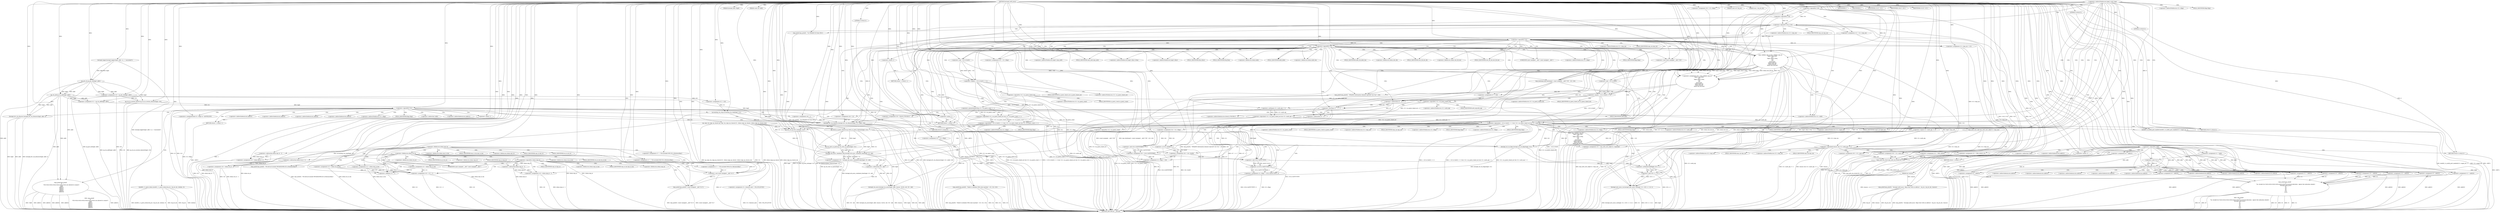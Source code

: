 digraph hostapd_notif_assoc {  
"1000129" [label = "(METHOD,hostapd_notif_assoc)" ]
"1000705" [label = "(METHOD_RETURN,int __fastcall)" ]
"1000130" [label = "(PARAM,hostapd_data *hapd)" ]
"1000131" [label = "(PARAM,const u8 *addr)" ]
"1000132" [label = "(PARAM,const u8 *req_ies)" ]
"1000133" [label = "(PARAM,size_t req_ies_len)" ]
"1000134" [label = "(PARAM,int reassoc)" ]
"1000165" [label = "(<operator>.logicalNot,!addr)" ]
"1000168" [label = "(wpa_printf,wpa_printf(2, \"hostapd_notif_assoc: Skip event with no address\", req_ies, req_ies_len, reassoc))" ]
"1000174" [label = "(RETURN,return -1;,return -1;)" ]
"1000175" [label = "(<operator>.minus,-1)" ]
"1000177" [label = "(<operator>.assignment,v5 = *addr)" ]
"1000181" [label = "(<operator>.assignment,v6 = addr[1])" ]
"1000187" [label = "(<operator>.notEquals,(v5 & 1) != 0)" ]
"1000188" [label = "(<operator>.and,v5 & 1)" ]
"1000193" [label = "(<operator>.assignment,v8 = addr[2])" ]
"1000198" [label = "(<operator>.assignment,v9 = addr[3])" ]
"1000203" [label = "(<operator>.assignment,v10 = addr[4])" ]
"1000208" [label = "(<operator>.assignment,v11 = addr[5])" ]
"1000214" [label = "(wpa_printf,wpa_printf(\n      2,\n      \"%s: Invalid SA=%02x:%02x:%02x:%02x:%02x:%02x in received indication - ignore this indication silently\",\n      \"hostapd_notif_assoc\",\n      v5,\n      v6,\n      v8,\n      v9,\n      v10,\n      v11))" ]
"1000224" [label = "(RETURN,return 0;,return 0;)" ]
"1000225" [label = "(LITERAL,0,return 0;)" ]
"1000226" [label = "(<operator>.assignment,v8 = addr[2])" ]
"1000231" [label = "(<operator>.assignment,v9 = addr[3])" ]
"1000236" [label = "(<operator>.assignment,v10 = addr[4])" ]
"1000241" [label = "(<operator>.assignment,v11 = addr[5])" ]
"1000247" [label = "(hostapd_logger,hostapd_logger(hapd, addr, 1u, 2, \"associated\"))" ]
"1000253" [label = "(ieee802_11_parse_elems,ieee802_11_parse_elems(req_ies, req_ies_len, &elems, 0))" ]
"1000264" [label = "(<operator>.assignment,v15 = elems.wps_ie_len)" ]
"1000269" [label = "(<operator>.assignment,v16 = elems.wps_ie - 2)" ]
"1000271" [label = "(<operator>.subtraction,elems.wps_ie - 2)" ]
"1000276" [label = "(<operator>.assignment,v17 = \"STA included WPS IE in (Re)AssocReq\")" ]
"1000285" [label = "(<operator>.assignment,v15 = elems.rsn_ie_len)" ]
"1000290" [label = "(<operator>.assignment,v16 = elems.rsn_ie - 2)" ]
"1000292" [label = "(<operator>.subtraction,elems.rsn_ie - 2)" ]
"1000297" [label = "(<operator>.assignment,v17 = \"STA included RSN IE in (Re)AssocReq\")" ]
"1000303" [label = "(<operator>.logicalNot,!elems.wpa_ie)" ]
"1000308" [label = "(wpa_printf,wpa_printf(2, \"STA did not include WPS/RSN/WPA IE in (Re)AssocReq\"))" ]
"1000311" [label = "(IDENTIFIER,L,)" ]
"1000312" [label = "(IDENTIFIER,L,)" ]
"1000314" [label = "(<operator>.assignment,v15 = elems.wpa_ie_len)" ]
"1000319" [label = "(<operator>.assignment,v16 = elems.wpa_ie - 2)" ]
"1000321" [label = "(<operator>.subtraction,elems.wpa_ie - 2)" ]
"1000326" [label = "(<operator>.assignment,v17 = \"STA included WPA IE in (Re)AssocReq\")" ]
"1000329" [label = "(<operator>.assignment,v19 = v15 + 2)" ]
"1000331" [label = "(<operator>.addition,v15 + 2)" ]
"1000334" [label = "(wpa_printf,wpa_printf(2, (const unsigned __int8 *)v17))" ]
"1000336" [label = "(<operator>.cast,(const unsigned __int8 *)v17)" ]
"1000340" [label = "(<operator>.assignment,v20 = ap_get_sta(hapd, addr))" ]
"1000342" [label = "(ap_get_sta,ap_get_sta(hapd, addr))" ]
"1000346" [label = "(IDENTIFIER,v20,if ( v20 ))" ]
"1000348" [label = "(<operator>.assignment,v21 = v20)" ]
"1000351" [label = "(ap_sta_no_session_timeout,ap_sta_no_session_timeout(hapd, v20))" ]
"1000354" [label = "(accounting_sta_stop,accounting_sta_stop(hapd, v21))" ]
"1000357" [label = "(<operator>.assignment,v21->timeout_next = STA_NULLFUNC)" ]
"1000364" [label = "(<operator>.assignment,v21 = ap_sta_add(hapd, addr))" ]
"1000366" [label = "(ap_sta_add,ap_sta_add(hapd, addr))" ]
"1000370" [label = "(<operator>.logicalNot,!v21)" ]
"1000373" [label = "(hostapd_drv_sta_disassoc,hostapd_drv_sta_disassoc(hapd, addr, 5))" ]
"1000377" [label = "(RETURN,return -1;,return -1;)" ]
"1000378" [label = "(<operator>.minus,-1)" ]
"1000380" [label = "(<operators>.assignmentAnd,v21->flags &= 0xFFFECFFF)" ]
"1000386" [label = "(wpa_printf,wpa_printf(\n      3,\n      \"STA %02x:%02x:%02x:%02x:%02x:%02x not allowed to connect\",\n      *addr,\n      addr[1],\n      addr[2],\n      addr[3],\n      addr[4],\n      addr[5]))" ]
"1000406" [label = "(<operator>.assignment,v28 = 1)" ]
"1000410" [label = "(ap_copy_sta_supp_op_classes,ap_copy_sta_supp_op_classes(v21, elems.supp_op_classes, elems.supp_op_classes_len))" ]
"1000426" [label = "(<operator>.logicalOr,!v16 || !v19)" ]
"1000427" [label = "(<operator>.logicalNot,!v16)" ]
"1000429" [label = "(<operator>.logicalNot,!v19)" ]
"1000432" [label = "(wpa_printf,wpa_printf(2, \"No WPA/RSN IE from STA\"))" ]
"1000436" [label = "(<operator>.assignment,v22 = v21->wpa_sm)" ]
"1000442" [label = "(<operator>.logicalNot,!v22)" ]
"1000445" [label = "(<operator>.assignment,v21->wpa_sm = v22)" ]
"1000451" [label = "(<operator>.logicalNot,!v22)" ]
"1000454" [label = "(wpa_printf,wpa_printf(5, \"Failed to initialize WPA state machine\", v23, v24, v25))" ]
"1000460" [label = "(RETURN,return -1;,return -1;)" ]
"1000461" [label = "(<operator>.minus,-1)" ]
"1000463" [label = "(<operator>.assignment,v26 = wpa_validate_wpa_ie(\n            hapd->wpa_auth,\n            v22,\n            hapd->iface->freq,\n            v16,\n            v19,\n            elems.mdie,\n            elems.mdie_len,\n            elems.owe_dh,\n            elems.owe_dh_len))" ]
"1000465" [label = "(wpa_validate_wpa_ie,wpa_validate_wpa_ie(\n            hapd->wpa_auth,\n            v22,\n            hapd->iface->freq,\n            v16,\n            v19,\n            elems.mdie,\n            elems.mdie_len,\n            elems.owe_dh,\n            elems.owe_dh_len))" ]
"1000490" [label = "(IDENTIFIER,v26,if ( v26 ))" ]
"1000492" [label = "(<operator>.assignment,v27 = v26)" ]
"1000495" [label = "(wpa_printf,wpa_printf(2, \"WPA/RSN information element rejected? (res %u)\", v26))" ]
"1000499" [label = "(wpa_hexdump,wpa_hexdump(2, (const unsigned __int8 *)\"IE\", v16, v19))" ]
"1000501" [label = "(<operator>.cast,(const unsigned __int8 *)\"IE\")" ]
"1000507" [label = "(<operator>.lessThan,v27 - 2 < 7)" ]
"1000508" [label = "(<operator>.subtraction,v27 - 2)" ]
"1000513" [label = "(<operator>.assignment,v28 = dword_47D5C8[v27 - 2])" ]
"1000517" [label = "(<operator>.subtraction,v27 - 2)" ]
"1000521" [label = "(hostapd_drv_sta_disassoc,hostapd_drv_sta_disassoc(hapd, v21->addr, v28))" ]
"1000527" [label = "(ap_free_sta,ap_free_sta(hapd, v21))" ]
"1000530" [label = "(RETURN,return -1;,return -1;)" ]
"1000531" [label = "(<operator>.minus,-1)" ]
"1000534" [label = "(<operator>.assignment,v28 = 13)" ]
"1000538" [label = "(<operator>.assignment,v32 = v21->flags)" ]
"1000544" [label = "(<operator>.logicalAnd,(~v32 & 0x402) == 0 && !v21->sa_query_timed_out && v21->sa_query_count >= 1)" ]
"1000545" [label = "(<operator>.equals,(~v32 & 0x402) == 0)" ]
"1000546" [label = "(<operator>.and,~v32 & 0x402)" ]
"1000550" [label = "(<operator>.logicalAnd,!v21->sa_query_timed_out && v21->sa_query_count >= 1)" ]
"1000551" [label = "(<operator>.logicalNot,!v21->sa_query_timed_out)" ]
"1000555" [label = "(<operator>.greaterEqualsThan,v21->sa_query_count >= 1)" ]
"1000561" [label = "(ap_check_sa_query_timeout,ap_check_sa_query_timeout(hapd, v21))" ]
"1000564" [label = "(<operator>.assignment,v32 = v21->flags)" ]
"1000570" [label = "(<operator>.logicalAnd,(~v32 & 0x402) == 0 && !v21->sa_query_timed_out && v21->auth_alg != 2)" ]
"1000571" [label = "(<operator>.equals,(~v32 & 0x402) == 0)" ]
"1000572" [label = "(<operator>.and,~v32 & 0x402)" ]
"1000576" [label = "(<operator>.logicalAnd,!v21->sa_query_timed_out && v21->auth_alg != 2)" ]
"1000577" [label = "(<operator>.logicalNot,!v21->sa_query_timed_out)" ]
"1000581" [label = "(<operator>.notEquals,v21->auth_alg != 2)" ]
"1000588" [label = "(<operator>.logicalNot,!v21->sa_query_count)" ]
"1000592" [label = "(ap_sta_start_sa_query,ap_sta_start_sa_query(hapd, v21))" ]
"1000595" [label = "(<operator>.assignment,v35 = hostapd_eid_assoc_comeback_time(hapd, v21, eid))" ]
"1000597" [label = "(hostapd_eid_assoc_comeback_time,hostapd_eid_assoc_comeback_time(hapd, v21, eid))" ]
"1000601" [label = "(hostapd_sta_assoc,hostapd_sta_assoc(hapd, addr, reassoc, 0x1Eu, eid, v35 - eid))" ]
"1000607" [label = "(<operator>.subtraction,v35 - eid)" ]
"1000610" [label = "(RETURN,return 0;,return 0;)" ]
"1000611" [label = "(LITERAL,0,return 0;)" ]
"1000612" [label = "(<operator>.assignment,v33 = wpa_auth_uses_mfp(v21->wpa_sm))" ]
"1000614" [label = "(wpa_auth_uses_mfp,wpa_auth_uses_mfp(v21->wpa_sm))" ]
"1000618" [label = "(<operator>.assignment,v34 = v21->flags)" ]
"1000624" [label = "(IDENTIFIER,v33,if ( v33 ))" ]
"1000625" [label = "(<operator>.assignment,v29 = v34 | 0x400)" ]
"1000627" [label = "(<operator>.or,v34 | 0x400)" ]
"1000631" [label = "(<operator>.assignment,v29 = v34 & 0xFFFFFBFF)" ]
"1000633" [label = "(<operator>.and,v34 & 0xFFFFFBFF)" ]
"1000636" [label = "(<operator>.assignment,v21->flags = v29)" ]
"1000643" [label = "(<operator>.assignment,v29 = v21->flags)" ]
"1000648" [label = "(<operator>.assignment,v21->flags = v29 & 0xFFF7FFFF | 3)" ]
"1000652" [label = "(<operator>.or,v29 & 0xFFF7FFFF | 3)" ]
"1000653" [label = "(<operator>.and,v29 & 0xFFF7FFFF)" ]
"1000657" [label = "(hostapd_set_sta_flags,hostapd_set_sta_flags(hapd, v21))" ]
"1000661" [label = "(<operator>.logicalAnd,reassoc && v21->auth_alg == 2)" ]
"1000663" [label = "(<operator>.equals,v21->auth_alg == 2)" ]
"1000669" [label = "(<operator>.assignment,v30 = v21->wpa_sm)" ]
"1000674" [label = "(<operator>.assignment,v31 = WPA_ASSOC_FT)" ]
"1000679" [label = "(<operator>.assignment,v30 = v21->wpa_sm)" ]
"1000684" [label = "(<operator>.assignment,v31 = WPA_ASSOC)" ]
"1000687" [label = "(wpa_auth_sm_event,wpa_auth_sm_event(v30, v31))" ]
"1000690" [label = "(hostapd_new_assoc_sta,hostapd_new_assoc_sta(hapd, v21, (v29 >> 1) & 1))" ]
"1000693" [label = "(<operator>.and,(v29 >> 1) & 1)" ]
"1000694" [label = "(<operator>.arithmeticShiftRight,v29 >> 1)" ]
"1000698" [label = "(ieee802_1x_notify_port_enabled,ieee802_1x_notify_port_enabled(v21->eapol_sm, 1))" ]
"1000703" [label = "(RETURN,return 0;,return 0;)" ]
"1000704" [label = "(LITERAL,0,return 0;)" ]
"1000179" [label = "(<operator>.indirection,*addr)" ]
"1000183" [label = "(<operator>.indirectIndexAccess,addr[1])" ]
"1000195" [label = "(<operator>.indirectIndexAccess,addr[2])" ]
"1000200" [label = "(<operator>.indirectIndexAccess,addr[3])" ]
"1000205" [label = "(<operator>.indirectIndexAccess,addr[4])" ]
"1000210" [label = "(<operator>.indirectIndexAccess,addr[5])" ]
"1000228" [label = "(<operator>.indirectIndexAccess,addr[2])" ]
"1000233" [label = "(<operator>.indirectIndexAccess,addr[3])" ]
"1000238" [label = "(<operator>.indirectIndexAccess,addr[4])" ]
"1000243" [label = "(<operator>.indirectIndexAccess,addr[5])" ]
"1000260" [label = "(<operator>.fieldAccess,elems.wps_ie)" ]
"1000266" [label = "(<operator>.fieldAccess,elems.wps_ie_len)" ]
"1000268" [label = "(FIELD_IDENTIFIER,wps_ie_len,wps_ie_len)" ]
"1000272" [label = "(<operator>.fieldAccess,elems.wps_ie)" ]
"1000274" [label = "(FIELD_IDENTIFIER,wps_ie,wps_ie)" ]
"1000281" [label = "(<operator>.fieldAccess,elems.rsn_ie)" ]
"1000283" [label = "(FIELD_IDENTIFIER,rsn_ie,rsn_ie)" ]
"1000287" [label = "(<operator>.fieldAccess,elems.rsn_ie_len)" ]
"1000289" [label = "(FIELD_IDENTIFIER,rsn_ie_len,rsn_ie_len)" ]
"1000293" [label = "(<operator>.fieldAccess,elems.rsn_ie)" ]
"1000295" [label = "(FIELD_IDENTIFIER,rsn_ie,rsn_ie)" ]
"1000304" [label = "(<operator>.fieldAccess,elems.wpa_ie)" ]
"1000306" [label = "(FIELD_IDENTIFIER,wpa_ie,wpa_ie)" ]
"1000316" [label = "(<operator>.fieldAccess,elems.wpa_ie_len)" ]
"1000318" [label = "(FIELD_IDENTIFIER,wpa_ie_len,wpa_ie_len)" ]
"1000322" [label = "(<operator>.fieldAccess,elems.wpa_ie)" ]
"1000324" [label = "(FIELD_IDENTIFIER,wpa_ie,wpa_ie)" ]
"1000337" [label = "(UNKNOWN,const unsigned __int8 *,const unsigned __int8 *)" ]
"1000381" [label = "(<operator>.indirectFieldAccess,v21->flags)" ]
"1000383" [label = "(FIELD_IDENTIFIER,flags,flags)" ]
"1000389" [label = "(<operator>.indirection,*addr)" ]
"1000391" [label = "(<operator>.indirectIndexAccess,addr[1])" ]
"1000394" [label = "(<operator>.indirectIndexAccess,addr[2])" ]
"1000397" [label = "(<operator>.indirectIndexAccess,addr[3])" ]
"1000400" [label = "(<operator>.indirectIndexAccess,addr[4])" ]
"1000403" [label = "(<operator>.indirectIndexAccess,addr[5])" ]
"1000419" [label = "(<operator>.indirectFieldAccess,hapd->conf->wpa)" ]
"1000438" [label = "(<operator>.indirectFieldAccess,v21->wpa_sm)" ]
"1000440" [label = "(FIELD_IDENTIFIER,wpa_sm,wpa_sm)" ]
"1000446" [label = "(<operator>.indirectFieldAccess,v21->wpa_sm)" ]
"1000448" [label = "(FIELD_IDENTIFIER,wpa_sm,wpa_sm)" ]
"1000466" [label = "(<operator>.indirectFieldAccess,hapd->wpa_auth)" ]
"1000468" [label = "(FIELD_IDENTIFIER,wpa_auth,wpa_auth)" ]
"1000470" [label = "(<operator>.indirectFieldAccess,hapd->iface->freq)" ]
"1000471" [label = "(<operator>.indirectFieldAccess,hapd->iface)" ]
"1000473" [label = "(FIELD_IDENTIFIER,iface,iface)" ]
"1000474" [label = "(FIELD_IDENTIFIER,freq,freq)" ]
"1000477" [label = "(<operator>.fieldAccess,elems.mdie)" ]
"1000479" [label = "(FIELD_IDENTIFIER,mdie,mdie)" ]
"1000480" [label = "(<operator>.fieldAccess,elems.mdie_len)" ]
"1000482" [label = "(FIELD_IDENTIFIER,mdie_len,mdie_len)" ]
"1000483" [label = "(<operator>.fieldAccess,elems.owe_dh)" ]
"1000485" [label = "(FIELD_IDENTIFIER,owe_dh,owe_dh)" ]
"1000486" [label = "(<operator>.fieldAccess,elems.owe_dh_len)" ]
"1000488" [label = "(FIELD_IDENTIFIER,owe_dh_len,owe_dh_len)" ]
"1000502" [label = "(UNKNOWN,const unsigned __int8 *,const unsigned __int8 *)" ]
"1000515" [label = "(<operator>.indirectIndexAccess,dword_47D5C8[v27 - 2])" ]
"1000523" [label = "(<operator>.indirectFieldAccess,v21->addr)" ]
"1000525" [label = "(FIELD_IDENTIFIER,addr,addr)" ]
"1000540" [label = "(<operator>.indirectFieldAccess,v21->flags)" ]
"1000542" [label = "(FIELD_IDENTIFIER,flags,flags)" ]
"1000552" [label = "(<operator>.indirectFieldAccess,v21->sa_query_timed_out)" ]
"1000554" [label = "(FIELD_IDENTIFIER,sa_query_timed_out,sa_query_timed_out)" ]
"1000556" [label = "(<operator>.indirectFieldAccess,v21->sa_query_count)" ]
"1000558" [label = "(FIELD_IDENTIFIER,sa_query_count,sa_query_count)" ]
"1000566" [label = "(<operator>.indirectFieldAccess,v21->flags)" ]
"1000568" [label = "(FIELD_IDENTIFIER,flags,flags)" ]
"1000578" [label = "(<operator>.indirectFieldAccess,v21->sa_query_timed_out)" ]
"1000580" [label = "(FIELD_IDENTIFIER,sa_query_timed_out,sa_query_timed_out)" ]
"1000582" [label = "(<operator>.indirectFieldAccess,v21->auth_alg)" ]
"1000584" [label = "(FIELD_IDENTIFIER,auth_alg,auth_alg)" ]
"1000589" [label = "(<operator>.indirectFieldAccess,v21->sa_query_count)" ]
"1000591" [label = "(FIELD_IDENTIFIER,sa_query_count,sa_query_count)" ]
"1000615" [label = "(<operator>.indirectFieldAccess,v21->wpa_sm)" ]
"1000617" [label = "(FIELD_IDENTIFIER,wpa_sm,wpa_sm)" ]
"1000620" [label = "(<operator>.indirectFieldAccess,v21->flags)" ]
"1000622" [label = "(FIELD_IDENTIFIER,flags,flags)" ]
"1000637" [label = "(<operator>.indirectFieldAccess,v21->flags)" ]
"1000639" [label = "(FIELD_IDENTIFIER,flags,flags)" ]
"1000645" [label = "(<operator>.indirectFieldAccess,v21->flags)" ]
"1000647" [label = "(FIELD_IDENTIFIER,flags,flags)" ]
"1000649" [label = "(<operator>.indirectFieldAccess,v21->flags)" ]
"1000651" [label = "(FIELD_IDENTIFIER,flags,flags)" ]
"1000664" [label = "(<operator>.indirectFieldAccess,v21->auth_alg)" ]
"1000666" [label = "(FIELD_IDENTIFIER,auth_alg,auth_alg)" ]
"1000671" [label = "(<operator>.indirectFieldAccess,v21->wpa_sm)" ]
"1000673" [label = "(FIELD_IDENTIFIER,wpa_sm,wpa_sm)" ]
"1000681" [label = "(<operator>.indirectFieldAccess,v21->wpa_sm)" ]
"1000683" [label = "(FIELD_IDENTIFIER,wpa_sm,wpa_sm)" ]
"1000699" [label = "(<operator>.indirectFieldAccess,v21->eapol_sm)" ]
"1000701" [label = "(FIELD_IDENTIFIER,eapol_sm,eapol_sm)" ]
  "1000174" -> "1000705"  [ label = "DDG: <RET>"] 
  "1000610" -> "1000705"  [ label = "DDG: <RET>"] 
  "1000377" -> "1000705"  [ label = "DDG: <RET>"] 
  "1000703" -> "1000705"  [ label = "DDG: <RET>"] 
  "1000224" -> "1000705"  [ label = "DDG: <RET>"] 
  "1000530" -> "1000705"  [ label = "DDG: <RET>"] 
  "1000463" -> "1000705"  [ label = "DDG: v26"] 
  "1000527" -> "1000705"  [ label = "DDG: ap_free_sta(hapd, v21)"] 
  "1000693" -> "1000705"  [ label = "DDG: v29 >> 1"] 
  "1000214" -> "1000705"  [ label = "DDG: v5"] 
  "1000581" -> "1000705"  [ label = "DDG: v21->auth_alg"] 
  "1000465" -> "1000705"  [ label = "DDG: elems.mdie"] 
  "1000495" -> "1000705"  [ label = "DDG: wpa_printf(2, \"WPA/RSN information element rejected? (res %u)\", v26)"] 
  "1000661" -> "1000705"  [ label = "DDG: v21->auth_alg == 2"] 
  "1000241" -> "1000705"  [ label = "DDG: addr[5]"] 
  "1000550" -> "1000705"  [ label = "DDG: !v21->sa_query_timed_out"] 
  "1000465" -> "1000705"  [ label = "DDG: v22"] 
  "1000373" -> "1000705"  [ label = "DDG: hapd"] 
  "1000517" -> "1000705"  [ label = "DDG: v27"] 
  "1000576" -> "1000705"  [ label = "DDG: v21->auth_alg != 2"] 
  "1000203" -> "1000705"  [ label = "DDG: addr[4]"] 
  "1000198" -> "1000705"  [ label = "DDG: addr[3]"] 
  "1000570" -> "1000705"  [ label = "DDG: (~v32 & 0x402) == 0"] 
  "1000577" -> "1000705"  [ label = "DDG: v21->sa_query_timed_out"] 
  "1000340" -> "1000705"  [ label = "DDG: ap_get_sta(hapd, addr)"] 
  "1000386" -> "1000705"  [ label = "DDG: addr[2]"] 
  "1000386" -> "1000705"  [ label = "DDG: *addr"] 
  "1000314" -> "1000705"  [ label = "DDG: elems.wpa_ie_len"] 
  "1000648" -> "1000705"  [ label = "DDG: v21->flags"] 
  "1000612" -> "1000705"  [ label = "DDG: v33"] 
  "1000321" -> "1000705"  [ label = "DDG: elems.wpa_ie"] 
  "1000214" -> "1000705"  [ label = "DDG: v11"] 
  "1000625" -> "1000705"  [ label = "DDG: v34 | 0x400"] 
  "1000165" -> "1000705"  [ label = "DDG: addr"] 
  "1000342" -> "1000705"  [ label = "DDG: addr"] 
  "1000329" -> "1000705"  [ label = "DDG: v19"] 
  "1000351" -> "1000705"  [ label = "DDG: v20"] 
  "1000513" -> "1000705"  [ label = "DDG: dword_47D5C8[v27 - 2]"] 
  "1000601" -> "1000705"  [ label = "DDG: hapd"] 
  "1000319" -> "1000705"  [ label = "DDG: elems.wpa_ie - 2"] 
  "1000588" -> "1000705"  [ label = "DDG: v21->sa_query_count"] 
  "1000465" -> "1000705"  [ label = "DDG: elems.owe_dh_len"] 
  "1000687" -> "1000705"  [ label = "DDG: v30"] 
  "1000570" -> "1000705"  [ label = "DDG: (~v32 & 0x402) == 0 && !v21->sa_query_timed_out && v21->auth_alg != 2"] 
  "1000231" -> "1000705"  [ label = "DDG: addr[3]"] 
  "1000544" -> "1000705"  [ label = "DDG: (~v32 & 0x402) == 0 && !v21->sa_query_timed_out && v21->sa_query_count >= 1"] 
  "1000538" -> "1000705"  [ label = "DDG: v32"] 
  "1000687" -> "1000705"  [ label = "DDG: wpa_auth_sm_event(v30, v31)"] 
  "1000308" -> "1000705"  [ label = "DDG: wpa_printf(2, \"STA did not include WPS/RSN/WPA IE in (Re)AssocReq\")"] 
  "1000351" -> "1000705"  [ label = "DDG: ap_sta_no_session_timeout(hapd, v20)"] 
  "1000410" -> "1000705"  [ label = "DDG: elems.supp_op_classes_len"] 
  "1000499" -> "1000705"  [ label = "DDG: v19"] 
  "1000334" -> "1000705"  [ label = "DDG: wpa_printf(2, (const unsigned __int8 *)v17)"] 
  "1000538" -> "1000705"  [ label = "DDG: v21->flags"] 
  "1000550" -> "1000705"  [ label = "DDG: v21->sa_query_count >= 1"] 
  "1000633" -> "1000705"  [ label = "DDG: v34"] 
  "1000631" -> "1000705"  [ label = "DDG: v34 & 0xFFFFFBFF"] 
  "1000214" -> "1000705"  [ label = "DDG: v9"] 
  "1000576" -> "1000705"  [ label = "DDG: !v21->sa_query_timed_out"] 
  "1000595" -> "1000705"  [ label = "DDG: hostapd_eid_assoc_comeback_time(hapd, v21, eid)"] 
  "1000652" -> "1000705"  [ label = "DDG: v29 & 0xFFF7FFFF"] 
  "1000572" -> "1000705"  [ label = "DDG: ~v32"] 
  "1000253" -> "1000705"  [ label = "DDG: &elems"] 
  "1000134" -> "1000705"  [ label = "DDG: reassoc"] 
  "1000465" -> "1000705"  [ label = "DDG: elems.owe_dh"] 
  "1000214" -> "1000705"  [ label = "DDG: v8"] 
  "1000499" -> "1000705"  [ label = "DDG: (const unsigned __int8 *)\"IE\""] 
  "1000271" -> "1000705"  [ label = "DDG: elems.wps_ie"] 
  "1000319" -> "1000705"  [ label = "DDG: v16"] 
  "1000442" -> "1000705"  [ label = "DDG: !v22"] 
  "1000436" -> "1000705"  [ label = "DDG: v21->wpa_sm"] 
  "1000386" -> "1000705"  [ label = "DDG: addr[1]"] 
  "1000370" -> "1000705"  [ label = "DDG: !v21"] 
  "1000657" -> "1000705"  [ label = "DDG: hostapd_set_sta_flags(hapd, v21)"] 
  "1000463" -> "1000705"  [ label = "DDG: wpa_validate_wpa_ie(\n            hapd->wpa_auth,\n            v22,\n            hapd->iface->freq,\n            v16,\n            v19,\n            elems.mdie,\n            elems.mdie_len,\n            elems.owe_dh,\n            elems.owe_dh_len)"] 
  "1000214" -> "1000705"  [ label = "DDG: wpa_printf(\n      2,\n      \"%s: Invalid SA=%02x:%02x:%02x:%02x:%02x:%02x in received indication - ignore this indication silently\",\n      \"hostapd_notif_assoc\",\n      v5,\n      v6,\n      v8,\n      v9,\n      v10,\n      v11)"] 
  "1000269" -> "1000705"  [ label = "DDG: v16"] 
  "1000588" -> "1000705"  [ label = "DDG: !v21->sa_query_count"] 
  "1000181" -> "1000705"  [ label = "DDG: addr[1]"] 
  "1000601" -> "1000705"  [ label = "DDG: eid"] 
  "1000690" -> "1000705"  [ label = "DDG: (v29 >> 1) & 1"] 
  "1000264" -> "1000705"  [ label = "DDG: elems.wps_ie_len"] 
  "1000454" -> "1000705"  [ label = "DDG: v23"] 
  "1000386" -> "1000705"  [ label = "DDG: addr[4]"] 
  "1000687" -> "1000705"  [ label = "DDG: v31"] 
  "1000366" -> "1000705"  [ label = "DDG: addr"] 
  "1000607" -> "1000705"  [ label = "DDG: v35"] 
  "1000340" -> "1000705"  [ label = "DDG: v20"] 
  "1000426" -> "1000705"  [ label = "DDG: !v16 || !v19"] 
  "1000679" -> "1000705"  [ label = "DDG: v21->wpa_sm"] 
  "1000690" -> "1000705"  [ label = "DDG: hapd"] 
  "1000465" -> "1000705"  [ label = "DDG: elems.mdie_len"] 
  "1000454" -> "1000705"  [ label = "DDG: wpa_printf(5, \"Failed to initialize WPA state machine\", v23, v24, v25)"] 
  "1000290" -> "1000705"  [ label = "DDG: elems.rsn_ie - 2"] 
  "1000521" -> "1000705"  [ label = "DDG: v21->addr"] 
  "1000601" -> "1000705"  [ label = "DDG: addr"] 
  "1000648" -> "1000705"  [ label = "DDG: v29 & 0xFFF7FFFF | 3"] 
  "1000698" -> "1000705"  [ label = "DDG: v21->eapol_sm"] 
  "1000253" -> "1000705"  [ label = "DDG: ieee802_11_parse_elems(req_ies, req_ies_len, &elems, 0)"] 
  "1000570" -> "1000705"  [ label = "DDG: !v21->sa_query_timed_out && v21->auth_alg != 2"] 
  "1000247" -> "1000705"  [ label = "DDG: hostapd_logger(hapd, addr, 1u, 2, \"associated\")"] 
  "1000627" -> "1000705"  [ label = "DDG: v34"] 
  "1000601" -> "1000705"  [ label = "DDG: v35 - eid"] 
  "1000527" -> "1000705"  [ label = "DDG: hapd"] 
  "1000465" -> "1000705"  [ label = "DDG: v16"] 
  "1000386" -> "1000705"  [ label = "DDG: addr[5]"] 
  "1000410" -> "1000705"  [ label = "DDG: ap_copy_sta_supp_op_classes(v21, elems.supp_op_classes, elems.supp_op_classes_len)"] 
  "1000507" -> "1000705"  [ label = "DDG: v27 - 2"] 
  "1000269" -> "1000705"  [ label = "DDG: elems.wps_ie - 2"] 
  "1000303" -> "1000705"  [ label = "DDG: elems.wpa_ie"] 
  "1000521" -> "1000705"  [ label = "DDG: v28"] 
  "1000601" -> "1000705"  [ label = "DDG: hostapd_sta_assoc(hapd, addr, reassoc, 0x1Eu, eid, v35 - eid)"] 
  "1000378" -> "1000705"  [ label = "DDG: -1"] 
  "1000292" -> "1000705"  [ label = "DDG: elems.rsn_ie"] 
  "1000253" -> "1000705"  [ label = "DDG: req_ies_len"] 
  "1000465" -> "1000705"  [ label = "DDG: hapd->iface->freq"] 
  "1000357" -> "1000705"  [ label = "DDG: STA_NULLFUNC"] 
  "1000661" -> "1000705"  [ label = "DDG: reassoc && v21->auth_alg == 2"] 
  "1000214" -> "1000705"  [ label = "DDG: v10"] 
  "1000690" -> "1000705"  [ label = "DDG: hostapd_new_assoc_sta(hapd, v21, (v29 >> 1) & 1)"] 
  "1000684" -> "1000705"  [ label = "DDG: WPA_ASSOC"] 
  "1000499" -> "1000705"  [ label = "DDG: wpa_hexdump(2, (const unsigned __int8 *)\"IE\", v16, v19)"] 
  "1000661" -> "1000705"  [ label = "DDG: reassoc"] 
  "1000303" -> "1000705"  [ label = "DDG: !elems.wpa_ie"] 
  "1000364" -> "1000705"  [ label = "DDG: ap_sta_add(hapd, addr)"] 
  "1000445" -> "1000705"  [ label = "DDG: v21->wpa_sm"] 
  "1000290" -> "1000705"  [ label = "DDG: v16"] 
  "1000597" -> "1000705"  [ label = "DDG: v21"] 
  "1000495" -> "1000705"  [ label = "DDG: v26"] 
  "1000285" -> "1000705"  [ label = "DDG: elems.rsn_ie_len"] 
  "1000331" -> "1000705"  [ label = "DDG: v15"] 
  "1000669" -> "1000705"  [ label = "DDG: v21->wpa_sm"] 
  "1000410" -> "1000705"  [ label = "DDG: v21"] 
  "1000168" -> "1000705"  [ label = "DDG: req_ies"] 
  "1000451" -> "1000705"  [ label = "DDG: !v22"] 
  "1000187" -> "1000705"  [ label = "DDG: v5 & 1"] 
  "1000507" -> "1000705"  [ label = "DDG: v27 - 2 < 7"] 
  "1000499" -> "1000705"  [ label = "DDG: v16"] 
  "1000527" -> "1000705"  [ label = "DDG: v21"] 
  "1000465" -> "1000705"  [ label = "DDG: v19"] 
  "1000592" -> "1000705"  [ label = "DDG: ap_sta_start_sa_query(hapd, v21)"] 
  "1000334" -> "1000705"  [ label = "DDG: (const unsigned __int8 *)v17"] 
  "1000564" -> "1000705"  [ label = "DDG: v21->flags"] 
  "1000187" -> "1000705"  [ label = "DDG: (v5 & 1) != 0"] 
  "1000226" -> "1000705"  [ label = "DDG: addr[2]"] 
  "1000432" -> "1000705"  [ label = "DDG: wpa_printf(2, \"No WPA/RSN IE from STA\")"] 
  "1000177" -> "1000705"  [ label = "DDG: *addr"] 
  "1000612" -> "1000705"  [ label = "DDG: wpa_auth_uses_mfp(v21->wpa_sm)"] 
  "1000694" -> "1000705"  [ label = "DDG: v29"] 
  "1000427" -> "1000705"  [ label = "DDG: v16"] 
  "1000698" -> "1000705"  [ label = "DDG: ieee802_1x_notify_port_enabled(v21->eapol_sm, 1)"] 
  "1000564" -> "1000705"  [ label = "DDG: v32"] 
  "1000354" -> "1000705"  [ label = "DDG: accounting_sta_stop(hapd, v21)"] 
  "1000663" -> "1000705"  [ label = "DDG: v21->auth_alg"] 
  "1000373" -> "1000705"  [ label = "DDG: addr"] 
  "1000410" -> "1000705"  [ label = "DDG: elems.supp_op_classes"] 
  "1000386" -> "1000705"  [ label = "DDG: addr[3]"] 
  "1000454" -> "1000705"  [ label = "DDG: v25"] 
  "1000208" -> "1000705"  [ label = "DDG: addr[5]"] 
  "1000236" -> "1000705"  [ label = "DDG: addr[4]"] 
  "1000429" -> "1000705"  [ label = "DDG: v19"] 
  "1000168" -> "1000705"  [ label = "DDG: reassoc"] 
  "1000601" -> "1000705"  [ label = "DDG: reassoc"] 
  "1000253" -> "1000705"  [ label = "DDG: req_ies"] 
  "1000508" -> "1000705"  [ label = "DDG: v27"] 
  "1000521" -> "1000705"  [ label = "DDG: hostapd_drv_sta_disassoc(hapd, v21->addr, v28)"] 
  "1000193" -> "1000705"  [ label = "DDG: addr[2]"] 
  "1000451" -> "1000705"  [ label = "DDG: v22"] 
  "1000175" -> "1000705"  [ label = "DDG: -1"] 
  "1000465" -> "1000705"  [ label = "DDG: hapd->wpa_auth"] 
  "1000373" -> "1000705"  [ label = "DDG: hostapd_drv_sta_disassoc(hapd, addr, 5)"] 
  "1000168" -> "1000705"  [ label = "DDG: req_ies_len"] 
  "1000461" -> "1000705"  [ label = "DDG: -1"] 
  "1000531" -> "1000705"  [ label = "DDG: -1"] 
  "1000551" -> "1000705"  [ label = "DDG: v21->sa_query_timed_out"] 
  "1000380" -> "1000705"  [ label = "DDG: v21->flags"] 
  "1000561" -> "1000705"  [ label = "DDG: ap_check_sa_query_timeout(hapd, v21)"] 
  "1000674" -> "1000705"  [ label = "DDG: WPA_ASSOC_FT"] 
  "1000370" -> "1000705"  [ label = "DDG: v21"] 
  "1000454" -> "1000705"  [ label = "DDG: v24"] 
  "1000336" -> "1000705"  [ label = "DDG: v17"] 
  "1000571" -> "1000705"  [ label = "DDG: ~v32 & 0x402"] 
  "1000168" -> "1000705"  [ label = "DDG: wpa_printf(2, \"hostapd_notif_assoc: Skip event with no address\", req_ies, req_ies_len, reassoc)"] 
  "1000426" -> "1000705"  [ label = "DDG: !v19"] 
  "1000386" -> "1000705"  [ label = "DDG: wpa_printf(\n      3,\n      \"STA %02x:%02x:%02x:%02x:%02x:%02x not allowed to connect\",\n      *addr,\n      addr[1],\n      addr[2],\n      addr[3],\n      addr[4],\n      addr[5])"] 
  "1000165" -> "1000705"  [ label = "DDG: !addr"] 
  "1000214" -> "1000705"  [ label = "DDG: v6"] 
  "1000690" -> "1000705"  [ label = "DDG: v21"] 
  "1000357" -> "1000705"  [ label = "DDG: v21->timeout_next"] 
  "1000426" -> "1000705"  [ label = "DDG: !v16"] 
  "1000555" -> "1000705"  [ label = "DDG: v21->sa_query_count"] 
  "1000544" -> "1000705"  [ label = "DDG: !v21->sa_query_timed_out && v21->sa_query_count >= 1"] 
  "1000329" -> "1000705"  [ label = "DDG: v15 + 2"] 
  "1000460" -> "1000705"  [ label = "DDG: <RET>"] 
  "1000129" -> "1000130"  [ label = "DDG: "] 
  "1000129" -> "1000131"  [ label = "DDG: "] 
  "1000129" -> "1000132"  [ label = "DDG: "] 
  "1000129" -> "1000133"  [ label = "DDG: "] 
  "1000129" -> "1000134"  [ label = "DDG: "] 
  "1000129" -> "1000165"  [ label = "DDG: "] 
  "1000129" -> "1000168"  [ label = "DDG: "] 
  "1000134" -> "1000168"  [ label = "DDG: reassoc"] 
  "1000175" -> "1000174"  [ label = "DDG: -1"] 
  "1000129" -> "1000175"  [ label = "DDG: "] 
  "1000129" -> "1000177"  [ label = "DDG: "] 
  "1000165" -> "1000181"  [ label = "DDG: addr"] 
  "1000129" -> "1000181"  [ label = "DDG: "] 
  "1000188" -> "1000187"  [ label = "DDG: v5"] 
  "1000188" -> "1000187"  [ label = "DDG: 1"] 
  "1000177" -> "1000188"  [ label = "DDG: v5"] 
  "1000129" -> "1000188"  [ label = "DDG: "] 
  "1000129" -> "1000187"  [ label = "DDG: "] 
  "1000165" -> "1000193"  [ label = "DDG: addr"] 
  "1000129" -> "1000193"  [ label = "DDG: "] 
  "1000165" -> "1000198"  [ label = "DDG: addr"] 
  "1000129" -> "1000198"  [ label = "DDG: "] 
  "1000165" -> "1000203"  [ label = "DDG: addr"] 
  "1000129" -> "1000203"  [ label = "DDG: "] 
  "1000165" -> "1000208"  [ label = "DDG: addr"] 
  "1000129" -> "1000208"  [ label = "DDG: "] 
  "1000129" -> "1000214"  [ label = "DDG: "] 
  "1000188" -> "1000214"  [ label = "DDG: v5"] 
  "1000181" -> "1000214"  [ label = "DDG: v6"] 
  "1000193" -> "1000214"  [ label = "DDG: v8"] 
  "1000226" -> "1000214"  [ label = "DDG: v8"] 
  "1000198" -> "1000214"  [ label = "DDG: v9"] 
  "1000231" -> "1000214"  [ label = "DDG: v9"] 
  "1000203" -> "1000214"  [ label = "DDG: v10"] 
  "1000236" -> "1000214"  [ label = "DDG: v10"] 
  "1000208" -> "1000214"  [ label = "DDG: v11"] 
  "1000241" -> "1000214"  [ label = "DDG: v11"] 
  "1000225" -> "1000224"  [ label = "DDG: 0"] 
  "1000129" -> "1000224"  [ label = "DDG: "] 
  "1000129" -> "1000225"  [ label = "DDG: "] 
  "1000165" -> "1000226"  [ label = "DDG: addr"] 
  "1000129" -> "1000226"  [ label = "DDG: "] 
  "1000165" -> "1000231"  [ label = "DDG: addr"] 
  "1000129" -> "1000231"  [ label = "DDG: "] 
  "1000165" -> "1000236"  [ label = "DDG: addr"] 
  "1000129" -> "1000236"  [ label = "DDG: "] 
  "1000165" -> "1000241"  [ label = "DDG: addr"] 
  "1000129" -> "1000241"  [ label = "DDG: "] 
  "1000129" -> "1000247"  [ label = "DDG: "] 
  "1000129" -> "1000253"  [ label = "DDG: "] 
  "1000129" -> "1000264"  [ label = "DDG: "] 
  "1000271" -> "1000269"  [ label = "DDG: elems.wps_ie"] 
  "1000271" -> "1000269"  [ label = "DDG: 2"] 
  "1000129" -> "1000269"  [ label = "DDG: "] 
  "1000129" -> "1000271"  [ label = "DDG: "] 
  "1000129" -> "1000276"  [ label = "DDG: "] 
  "1000129" -> "1000285"  [ label = "DDG: "] 
  "1000292" -> "1000290"  [ label = "DDG: elems.rsn_ie"] 
  "1000292" -> "1000290"  [ label = "DDG: 2"] 
  "1000129" -> "1000290"  [ label = "DDG: "] 
  "1000129" -> "1000292"  [ label = "DDG: "] 
  "1000129" -> "1000297"  [ label = "DDG: "] 
  "1000129" -> "1000308"  [ label = "DDG: "] 
  "1000129" -> "1000311"  [ label = "DDG: "] 
  "1000129" -> "1000312"  [ label = "DDG: "] 
  "1000129" -> "1000314"  [ label = "DDG: "] 
  "1000321" -> "1000319"  [ label = "DDG: elems.wpa_ie"] 
  "1000321" -> "1000319"  [ label = "DDG: 2"] 
  "1000129" -> "1000319"  [ label = "DDG: "] 
  "1000303" -> "1000321"  [ label = "DDG: elems.wpa_ie"] 
  "1000129" -> "1000321"  [ label = "DDG: "] 
  "1000129" -> "1000326"  [ label = "DDG: "] 
  "1000264" -> "1000329"  [ label = "DDG: v15"] 
  "1000285" -> "1000329"  [ label = "DDG: v15"] 
  "1000314" -> "1000329"  [ label = "DDG: v15"] 
  "1000129" -> "1000329"  [ label = "DDG: "] 
  "1000264" -> "1000331"  [ label = "DDG: v15"] 
  "1000285" -> "1000331"  [ label = "DDG: v15"] 
  "1000314" -> "1000331"  [ label = "DDG: v15"] 
  "1000129" -> "1000331"  [ label = "DDG: "] 
  "1000129" -> "1000334"  [ label = "DDG: "] 
  "1000336" -> "1000334"  [ label = "DDG: v17"] 
  "1000326" -> "1000336"  [ label = "DDG: v17"] 
  "1000297" -> "1000336"  [ label = "DDG: v17"] 
  "1000276" -> "1000336"  [ label = "DDG: v17"] 
  "1000129" -> "1000336"  [ label = "DDG: "] 
  "1000342" -> "1000340"  [ label = "DDG: hapd"] 
  "1000342" -> "1000340"  [ label = "DDG: addr"] 
  "1000129" -> "1000340"  [ label = "DDG: "] 
  "1000247" -> "1000342"  [ label = "DDG: hapd"] 
  "1000129" -> "1000342"  [ label = "DDG: "] 
  "1000247" -> "1000342"  [ label = "DDG: addr"] 
  "1000129" -> "1000346"  [ label = "DDG: "] 
  "1000340" -> "1000348"  [ label = "DDG: v20"] 
  "1000129" -> "1000348"  [ label = "DDG: "] 
  "1000342" -> "1000351"  [ label = "DDG: hapd"] 
  "1000129" -> "1000351"  [ label = "DDG: "] 
  "1000340" -> "1000351"  [ label = "DDG: v20"] 
  "1000351" -> "1000354"  [ label = "DDG: hapd"] 
  "1000129" -> "1000354"  [ label = "DDG: "] 
  "1000348" -> "1000354"  [ label = "DDG: v21"] 
  "1000129" -> "1000357"  [ label = "DDG: "] 
  "1000366" -> "1000364"  [ label = "DDG: hapd"] 
  "1000366" -> "1000364"  [ label = "DDG: addr"] 
  "1000129" -> "1000364"  [ label = "DDG: "] 
  "1000342" -> "1000366"  [ label = "DDG: hapd"] 
  "1000129" -> "1000366"  [ label = "DDG: "] 
  "1000342" -> "1000366"  [ label = "DDG: addr"] 
  "1000364" -> "1000370"  [ label = "DDG: v21"] 
  "1000129" -> "1000370"  [ label = "DDG: "] 
  "1000366" -> "1000373"  [ label = "DDG: hapd"] 
  "1000129" -> "1000373"  [ label = "DDG: "] 
  "1000366" -> "1000373"  [ label = "DDG: addr"] 
  "1000378" -> "1000377"  [ label = "DDG: -1"] 
  "1000129" -> "1000378"  [ label = "DDG: "] 
  "1000129" -> "1000380"  [ label = "DDG: "] 
  "1000129" -> "1000386"  [ label = "DDG: "] 
  "1000342" -> "1000386"  [ label = "DDG: addr"] 
  "1000366" -> "1000386"  [ label = "DDG: addr"] 
  "1000129" -> "1000406"  [ label = "DDG: "] 
  "1000129" -> "1000410"  [ label = "DDG: "] 
  "1000427" -> "1000426"  [ label = "DDG: v16"] 
  "1000129" -> "1000427"  [ label = "DDG: "] 
  "1000429" -> "1000426"  [ label = "DDG: v19"] 
  "1000129" -> "1000429"  [ label = "DDG: "] 
  "1000129" -> "1000432"  [ label = "DDG: "] 
  "1000129" -> "1000436"  [ label = "DDG: "] 
  "1000436" -> "1000442"  [ label = "DDG: v22"] 
  "1000129" -> "1000442"  [ label = "DDG: "] 
  "1000442" -> "1000445"  [ label = "DDG: v22"] 
  "1000129" -> "1000445"  [ label = "DDG: "] 
  "1000129" -> "1000451"  [ label = "DDG: "] 
  "1000442" -> "1000451"  [ label = "DDG: v22"] 
  "1000129" -> "1000454"  [ label = "DDG: "] 
  "1000461" -> "1000460"  [ label = "DDG: -1"] 
  "1000129" -> "1000461"  [ label = "DDG: "] 
  "1000465" -> "1000463"  [ label = "DDG: v19"] 
  "1000465" -> "1000463"  [ label = "DDG: elems.mdie_len"] 
  "1000465" -> "1000463"  [ label = "DDG: v16"] 
  "1000465" -> "1000463"  [ label = "DDG: elems.owe_dh"] 
  "1000465" -> "1000463"  [ label = "DDG: hapd->wpa_auth"] 
  "1000465" -> "1000463"  [ label = "DDG: v22"] 
  "1000465" -> "1000463"  [ label = "DDG: hapd->iface->freq"] 
  "1000465" -> "1000463"  [ label = "DDG: elems.mdie"] 
  "1000465" -> "1000463"  [ label = "DDG: elems.owe_dh_len"] 
  "1000129" -> "1000463"  [ label = "DDG: "] 
  "1000451" -> "1000465"  [ label = "DDG: v22"] 
  "1000442" -> "1000465"  [ label = "DDG: v22"] 
  "1000129" -> "1000465"  [ label = "DDG: "] 
  "1000427" -> "1000465"  [ label = "DDG: v16"] 
  "1000429" -> "1000465"  [ label = "DDG: v19"] 
  "1000129" -> "1000490"  [ label = "DDG: "] 
  "1000463" -> "1000492"  [ label = "DDG: v26"] 
  "1000129" -> "1000492"  [ label = "DDG: "] 
  "1000129" -> "1000495"  [ label = "DDG: "] 
  "1000463" -> "1000495"  [ label = "DDG: v26"] 
  "1000129" -> "1000499"  [ label = "DDG: "] 
  "1000501" -> "1000499"  [ label = "DDG: \"IE\""] 
  "1000129" -> "1000501"  [ label = "DDG: "] 
  "1000465" -> "1000499"  [ label = "DDG: v16"] 
  "1000465" -> "1000499"  [ label = "DDG: v19"] 
  "1000508" -> "1000507"  [ label = "DDG: v27"] 
  "1000508" -> "1000507"  [ label = "DDG: 2"] 
  "1000492" -> "1000508"  [ label = "DDG: v27"] 
  "1000129" -> "1000508"  [ label = "DDG: "] 
  "1000129" -> "1000507"  [ label = "DDG: "] 
  "1000129" -> "1000513"  [ label = "DDG: "] 
  "1000508" -> "1000517"  [ label = "DDG: v27"] 
  "1000129" -> "1000517"  [ label = "DDG: "] 
  "1000354" -> "1000521"  [ label = "DDG: hapd"] 
  "1000366" -> "1000521"  [ label = "DDG: hapd"] 
  "1000129" -> "1000521"  [ label = "DDG: "] 
  "1000406" -> "1000521"  [ label = "DDG: v28"] 
  "1000513" -> "1000521"  [ label = "DDG: v28"] 
  "1000534" -> "1000521"  [ label = "DDG: v28"] 
  "1000521" -> "1000527"  [ label = "DDG: hapd"] 
  "1000129" -> "1000527"  [ label = "DDG: "] 
  "1000354" -> "1000527"  [ label = "DDG: v21"] 
  "1000410" -> "1000527"  [ label = "DDG: v21"] 
  "1000370" -> "1000527"  [ label = "DDG: v21"] 
  "1000531" -> "1000530"  [ label = "DDG: -1"] 
  "1000129" -> "1000531"  [ label = "DDG: "] 
  "1000129" -> "1000534"  [ label = "DDG: "] 
  "1000129" -> "1000538"  [ label = "DDG: "] 
  "1000545" -> "1000544"  [ label = "DDG: ~v32 & 0x402"] 
  "1000545" -> "1000544"  [ label = "DDG: 0"] 
  "1000546" -> "1000545"  [ label = "DDG: ~v32"] 
  "1000546" -> "1000545"  [ label = "DDG: 0x402"] 
  "1000129" -> "1000546"  [ label = "DDG: "] 
  "1000129" -> "1000545"  [ label = "DDG: "] 
  "1000550" -> "1000544"  [ label = "DDG: !v21->sa_query_timed_out"] 
  "1000550" -> "1000544"  [ label = "DDG: v21->sa_query_count >= 1"] 
  "1000551" -> "1000550"  [ label = "DDG: v21->sa_query_timed_out"] 
  "1000555" -> "1000550"  [ label = "DDG: v21->sa_query_count"] 
  "1000555" -> "1000550"  [ label = "DDG: 1"] 
  "1000129" -> "1000555"  [ label = "DDG: "] 
  "1000129" -> "1000561"  [ label = "DDG: "] 
  "1000410" -> "1000561"  [ label = "DDG: v21"] 
  "1000129" -> "1000564"  [ label = "DDG: "] 
  "1000571" -> "1000570"  [ label = "DDG: ~v32 & 0x402"] 
  "1000571" -> "1000570"  [ label = "DDG: 0"] 
  "1000572" -> "1000571"  [ label = "DDG: ~v32"] 
  "1000572" -> "1000571"  [ label = "DDG: 0x402"] 
  "1000546" -> "1000572"  [ label = "DDG: ~v32"] 
  "1000129" -> "1000572"  [ label = "DDG: "] 
  "1000129" -> "1000571"  [ label = "DDG: "] 
  "1000576" -> "1000570"  [ label = "DDG: !v21->sa_query_timed_out"] 
  "1000576" -> "1000570"  [ label = "DDG: v21->auth_alg != 2"] 
  "1000577" -> "1000576"  [ label = "DDG: v21->sa_query_timed_out"] 
  "1000551" -> "1000577"  [ label = "DDG: v21->sa_query_timed_out"] 
  "1000581" -> "1000576"  [ label = "DDG: v21->auth_alg"] 
  "1000581" -> "1000576"  [ label = "DDG: 2"] 
  "1000129" -> "1000581"  [ label = "DDG: "] 
  "1000555" -> "1000588"  [ label = "DDG: v21->sa_query_count"] 
  "1000561" -> "1000592"  [ label = "DDG: hapd"] 
  "1000129" -> "1000592"  [ label = "DDG: "] 
  "1000410" -> "1000592"  [ label = "DDG: v21"] 
  "1000561" -> "1000592"  [ label = "DDG: v21"] 
  "1000597" -> "1000595"  [ label = "DDG: hapd"] 
  "1000597" -> "1000595"  [ label = "DDG: v21"] 
  "1000597" -> "1000595"  [ label = "DDG: eid"] 
  "1000129" -> "1000595"  [ label = "DDG: "] 
  "1000561" -> "1000597"  [ label = "DDG: hapd"] 
  "1000592" -> "1000597"  [ label = "DDG: hapd"] 
  "1000129" -> "1000597"  [ label = "DDG: "] 
  "1000592" -> "1000597"  [ label = "DDG: v21"] 
  "1000410" -> "1000597"  [ label = "DDG: v21"] 
  "1000561" -> "1000597"  [ label = "DDG: v21"] 
  "1000597" -> "1000601"  [ label = "DDG: hapd"] 
  "1000129" -> "1000601"  [ label = "DDG: "] 
  "1000607" -> "1000601"  [ label = "DDG: eid"] 
  "1000607" -> "1000601"  [ label = "DDG: v35"] 
  "1000595" -> "1000607"  [ label = "DDG: v35"] 
  "1000129" -> "1000607"  [ label = "DDG: "] 
  "1000597" -> "1000607"  [ label = "DDG: eid"] 
  "1000611" -> "1000610"  [ label = "DDG: 0"] 
  "1000129" -> "1000610"  [ label = "DDG: "] 
  "1000129" -> "1000611"  [ label = "DDG: "] 
  "1000614" -> "1000612"  [ label = "DDG: v21->wpa_sm"] 
  "1000129" -> "1000612"  [ label = "DDG: "] 
  "1000445" -> "1000614"  [ label = "DDG: v21->wpa_sm"] 
  "1000129" -> "1000618"  [ label = "DDG: "] 
  "1000129" -> "1000624"  [ label = "DDG: "] 
  "1000627" -> "1000625"  [ label = "DDG: v34"] 
  "1000627" -> "1000625"  [ label = "DDG: 0x400"] 
  "1000129" -> "1000625"  [ label = "DDG: "] 
  "1000618" -> "1000627"  [ label = "DDG: v34"] 
  "1000129" -> "1000627"  [ label = "DDG: "] 
  "1000633" -> "1000631"  [ label = "DDG: v34"] 
  "1000633" -> "1000631"  [ label = "DDG: 0xFFFFFBFF"] 
  "1000129" -> "1000631"  [ label = "DDG: "] 
  "1000618" -> "1000633"  [ label = "DDG: v34"] 
  "1000129" -> "1000633"  [ label = "DDG: "] 
  "1000625" -> "1000636"  [ label = "DDG: v29"] 
  "1000631" -> "1000636"  [ label = "DDG: v29"] 
  "1000129" -> "1000636"  [ label = "DDG: "] 
  "1000129" -> "1000643"  [ label = "DDG: "] 
  "1000652" -> "1000648"  [ label = "DDG: v29 & 0xFFF7FFFF"] 
  "1000652" -> "1000648"  [ label = "DDG: 3"] 
  "1000653" -> "1000652"  [ label = "DDG: v29"] 
  "1000653" -> "1000652"  [ label = "DDG: 0xFFF7FFFF"] 
  "1000643" -> "1000653"  [ label = "DDG: v29"] 
  "1000129" -> "1000653"  [ label = "DDG: "] 
  "1000625" -> "1000653"  [ label = "DDG: v29"] 
  "1000631" -> "1000653"  [ label = "DDG: v29"] 
  "1000129" -> "1000652"  [ label = "DDG: "] 
  "1000561" -> "1000657"  [ label = "DDG: hapd"] 
  "1000129" -> "1000657"  [ label = "DDG: "] 
  "1000410" -> "1000657"  [ label = "DDG: v21"] 
  "1000561" -> "1000657"  [ label = "DDG: v21"] 
  "1000129" -> "1000661"  [ label = "DDG: "] 
  "1000663" -> "1000661"  [ label = "DDG: v21->auth_alg"] 
  "1000663" -> "1000661"  [ label = "DDG: 2"] 
  "1000581" -> "1000663"  [ label = "DDG: v21->auth_alg"] 
  "1000129" -> "1000663"  [ label = "DDG: "] 
  "1000614" -> "1000669"  [ label = "DDG: v21->wpa_sm"] 
  "1000129" -> "1000669"  [ label = "DDG: "] 
  "1000129" -> "1000674"  [ label = "DDG: "] 
  "1000614" -> "1000679"  [ label = "DDG: v21->wpa_sm"] 
  "1000129" -> "1000679"  [ label = "DDG: "] 
  "1000129" -> "1000684"  [ label = "DDG: "] 
  "1000679" -> "1000687"  [ label = "DDG: v30"] 
  "1000669" -> "1000687"  [ label = "DDG: v30"] 
  "1000129" -> "1000687"  [ label = "DDG: "] 
  "1000674" -> "1000687"  [ label = "DDG: v31"] 
  "1000684" -> "1000687"  [ label = "DDG: v31"] 
  "1000657" -> "1000690"  [ label = "DDG: hapd"] 
  "1000129" -> "1000690"  [ label = "DDG: "] 
  "1000657" -> "1000690"  [ label = "DDG: v21"] 
  "1000693" -> "1000690"  [ label = "DDG: v29 >> 1"] 
  "1000693" -> "1000690"  [ label = "DDG: 1"] 
  "1000694" -> "1000693"  [ label = "DDG: v29"] 
  "1000694" -> "1000693"  [ label = "DDG: 1"] 
  "1000653" -> "1000694"  [ label = "DDG: v29"] 
  "1000129" -> "1000694"  [ label = "DDG: "] 
  "1000129" -> "1000693"  [ label = "DDG: "] 
  "1000129" -> "1000698"  [ label = "DDG: "] 
  "1000704" -> "1000703"  [ label = "DDG: 0"] 
  "1000129" -> "1000703"  [ label = "DDG: "] 
  "1000129" -> "1000704"  [ label = "DDG: "] 
  "1000165" -> "1000175"  [ label = "CDG: "] 
  "1000165" -> "1000174"  [ label = "CDG: "] 
  "1000165" -> "1000168"  [ label = "CDG: "] 
  "1000165" -> "1000188"  [ label = "CDG: "] 
  "1000165" -> "1000187"  [ label = "CDG: "] 
  "1000165" -> "1000183"  [ label = "CDG: "] 
  "1000165" -> "1000181"  [ label = "CDG: "] 
  "1000165" -> "1000179"  [ label = "CDG: "] 
  "1000165" -> "1000177"  [ label = "CDG: "] 
  "1000165" -> "1000224"  [ label = "CDG: "] 
  "1000165" -> "1000214"  [ label = "CDG: "] 
  "1000187" -> "1000208"  [ label = "CDG: "] 
  "1000187" -> "1000205"  [ label = "CDG: "] 
  "1000187" -> "1000203"  [ label = "CDG: "] 
  "1000187" -> "1000200"  [ label = "CDG: "] 
  "1000187" -> "1000198"  [ label = "CDG: "] 
  "1000187" -> "1000195"  [ label = "CDG: "] 
  "1000187" -> "1000193"  [ label = "CDG: "] 
  "1000187" -> "1000210"  [ label = "CDG: "] 
  "1000187" -> "1000238"  [ label = "CDG: "] 
  "1000187" -> "1000236"  [ label = "CDG: "] 
  "1000187" -> "1000233"  [ label = "CDG: "] 
  "1000187" -> "1000231"  [ label = "CDG: "] 
  "1000187" -> "1000228"  [ label = "CDG: "] 
  "1000187" -> "1000226"  [ label = "CDG: "] 
  "1000187" -> "1000243"  [ label = "CDG: "] 
  "1000187" -> "1000241"  [ label = "CDG: "] 
  "1000260" -> "1000272"  [ label = "CDG: "] 
  "1000260" -> "1000271"  [ label = "CDG: "] 
  "1000260" -> "1000269"  [ label = "CDG: "] 
  "1000260" -> "1000268"  [ label = "CDG: "] 
  "1000260" -> "1000266"  [ label = "CDG: "] 
  "1000260" -> "1000264"  [ label = "CDG: "] 
  "1000260" -> "1000283"  [ label = "CDG: "] 
  "1000260" -> "1000281"  [ label = "CDG: "] 
  "1000260" -> "1000276"  [ label = "CDG: "] 
  "1000260" -> "1000274"  [ label = "CDG: "] 
  "1000260" -> "1000336"  [ label = "CDG: "] 
  "1000260" -> "1000334"  [ label = "CDG: "] 
  "1000260" -> "1000331"  [ label = "CDG: "] 
  "1000260" -> "1000329"  [ label = "CDG: "] 
  "1000260" -> "1000337"  [ label = "CDG: "] 
  "1000281" -> "1000287"  [ label = "CDG: "] 
  "1000281" -> "1000285"  [ label = "CDG: "] 
  "1000281" -> "1000304"  [ label = "CDG: "] 
  "1000281" -> "1000303"  [ label = "CDG: "] 
  "1000281" -> "1000297"  [ label = "CDG: "] 
  "1000281" -> "1000295"  [ label = "CDG: "] 
  "1000281" -> "1000293"  [ label = "CDG: "] 
  "1000281" -> "1000292"  [ label = "CDG: "] 
  "1000281" -> "1000290"  [ label = "CDG: "] 
  "1000281" -> "1000289"  [ label = "CDG: "] 
  "1000281" -> "1000306"  [ label = "CDG: "] 
  "1000281" -> "1000336"  [ label = "CDG: "] 
  "1000281" -> "1000334"  [ label = "CDG: "] 
  "1000281" -> "1000331"  [ label = "CDG: "] 
  "1000281" -> "1000329"  [ label = "CDG: "] 
  "1000281" -> "1000337"  [ label = "CDG: "] 
  "1000303" -> "1000319"  [ label = "CDG: "] 
  "1000303" -> "1000318"  [ label = "CDG: "] 
  "1000303" -> "1000316"  [ label = "CDG: "] 
  "1000303" -> "1000314"  [ label = "CDG: "] 
  "1000303" -> "1000308"  [ label = "CDG: "] 
  "1000303" -> "1000336"  [ label = "CDG: "] 
  "1000303" -> "1000334"  [ label = "CDG: "] 
  "1000303" -> "1000331"  [ label = "CDG: "] 
  "1000303" -> "1000329"  [ label = "CDG: "] 
  "1000303" -> "1000326"  [ label = "CDG: "] 
  "1000303" -> "1000324"  [ label = "CDG: "] 
  "1000303" -> "1000322"  [ label = "CDG: "] 
  "1000303" -> "1000321"  [ label = "CDG: "] 
  "1000303" -> "1000337"  [ label = "CDG: "] 
  "1000370" -> "1000527"  [ label = "CDG: "] 
  "1000370" -> "1000525"  [ label = "CDG: "] 
  "1000370" -> "1000523"  [ label = "CDG: "] 
  "1000370" -> "1000521"  [ label = "CDG: "] 
  "1000370" -> "1000531"  [ label = "CDG: "] 
  "1000370" -> "1000530"  [ label = "CDG: "] 
  "1000370" -> "1000383"  [ label = "CDG: "] 
  "1000370" -> "1000381"  [ label = "CDG: "] 
  "1000370" -> "1000380"  [ label = "CDG: "] 
  "1000370" -> "1000378"  [ label = "CDG: "] 
  "1000370" -> "1000377"  [ label = "CDG: "] 
  "1000370" -> "1000373"  [ label = "CDG: "] 
  "1000370" -> "1000400"  [ label = "CDG: "] 
  "1000370" -> "1000397"  [ label = "CDG: "] 
  "1000370" -> "1000394"  [ label = "CDG: "] 
  "1000370" -> "1000391"  [ label = "CDG: "] 
  "1000370" -> "1000389"  [ label = "CDG: "] 
  "1000370" -> "1000386"  [ label = "CDG: "] 
  "1000370" -> "1000406"  [ label = "CDG: "] 
  "1000370" -> "1000403"  [ label = "CDG: "] 
  "1000419" -> "1000427"  [ label = "CDG: "] 
  "1000419" -> "1000426"  [ label = "CDG: "] 
  "1000419" -> "1000653"  [ label = "CDG: "] 
  "1000419" -> "1000652"  [ label = "CDG: "] 
  "1000419" -> "1000651"  [ label = "CDG: "] 
  "1000419" -> "1000649"  [ label = "CDG: "] 
  "1000419" -> "1000648"  [ label = "CDG: "] 
  "1000419" -> "1000647"  [ label = "CDG: "] 
  "1000419" -> "1000645"  [ label = "CDG: "] 
  "1000419" -> "1000643"  [ label = "CDG: "] 
  "1000419" -> "1000661"  [ label = "CDG: "] 
  "1000419" -> "1000657"  [ label = "CDG: "] 
  "1000419" -> "1000687"  [ label = "CDG: "] 
  "1000419" -> "1000703"  [ label = "CDG: "] 
  "1000419" -> "1000701"  [ label = "CDG: "] 
  "1000419" -> "1000699"  [ label = "CDG: "] 
  "1000419" -> "1000698"  [ label = "CDG: "] 
  "1000419" -> "1000694"  [ label = "CDG: "] 
  "1000419" -> "1000693"  [ label = "CDG: "] 
  "1000419" -> "1000690"  [ label = "CDG: "] 
  "1000419" -> "1000666"  [ label = "CDG: "] 
  "1000419" -> "1000664"  [ label = "CDG: "] 
  "1000419" -> "1000663"  [ label = "CDG: "] 
  "1000426" -> "1000432"  [ label = "CDG: "] 
  "1000426" -> "1000442"  [ label = "CDG: "] 
  "1000426" -> "1000440"  [ label = "CDG: "] 
  "1000426" -> "1000438"  [ label = "CDG: "] 
  "1000426" -> "1000436"  [ label = "CDG: "] 
  "1000426" -> "1000527"  [ label = "CDG: "] 
  "1000426" -> "1000525"  [ label = "CDG: "] 
  "1000426" -> "1000523"  [ label = "CDG: "] 
  "1000426" -> "1000521"  [ label = "CDG: "] 
  "1000426" -> "1000534"  [ label = "CDG: "] 
  "1000426" -> "1000531"  [ label = "CDG: "] 
  "1000426" -> "1000530"  [ label = "CDG: "] 
  "1000427" -> "1000429"  [ label = "CDG: "] 
  "1000442" -> "1000448"  [ label = "CDG: "] 
  "1000442" -> "1000446"  [ label = "CDG: "] 
  "1000442" -> "1000445"  [ label = "CDG: "] 
  "1000442" -> "1000463"  [ label = "CDG: "] 
  "1000442" -> "1000451"  [ label = "CDG: "] 
  "1000442" -> "1000480"  [ label = "CDG: "] 
  "1000442" -> "1000479"  [ label = "CDG: "] 
  "1000442" -> "1000477"  [ label = "CDG: "] 
  "1000442" -> "1000474"  [ label = "CDG: "] 
  "1000442" -> "1000473"  [ label = "CDG: "] 
  "1000442" -> "1000471"  [ label = "CDG: "] 
  "1000442" -> "1000470"  [ label = "CDG: "] 
  "1000442" -> "1000468"  [ label = "CDG: "] 
  "1000442" -> "1000466"  [ label = "CDG: "] 
  "1000442" -> "1000465"  [ label = "CDG: "] 
  "1000442" -> "1000488"  [ label = "CDG: "] 
  "1000442" -> "1000486"  [ label = "CDG: "] 
  "1000442" -> "1000485"  [ label = "CDG: "] 
  "1000442" -> "1000483"  [ label = "CDG: "] 
  "1000442" -> "1000482"  [ label = "CDG: "] 
  "1000442" -> "1000495"  [ label = "CDG: "] 
  "1000442" -> "1000492"  [ label = "CDG: "] 
  "1000442" -> "1000508"  [ label = "CDG: "] 
  "1000442" -> "1000507"  [ label = "CDG: "] 
  "1000442" -> "1000502"  [ label = "CDG: "] 
  "1000442" -> "1000501"  [ label = "CDG: "] 
  "1000442" -> "1000499"  [ label = "CDG: "] 
  "1000442" -> "1000527"  [ label = "CDG: "] 
  "1000442" -> "1000525"  [ label = "CDG: "] 
  "1000442" -> "1000523"  [ label = "CDG: "] 
  "1000442" -> "1000521"  [ label = "CDG: "] 
  "1000442" -> "1000544"  [ label = "CDG: "] 
  "1000442" -> "1000542"  [ label = "CDG: "] 
  "1000442" -> "1000540"  [ label = "CDG: "] 
  "1000442" -> "1000538"  [ label = "CDG: "] 
  "1000442" -> "1000531"  [ label = "CDG: "] 
  "1000442" -> "1000530"  [ label = "CDG: "] 
  "1000442" -> "1000546"  [ label = "CDG: "] 
  "1000442" -> "1000545"  [ label = "CDG: "] 
  "1000442" -> "1000572"  [ label = "CDG: "] 
  "1000442" -> "1000571"  [ label = "CDG: "] 
  "1000442" -> "1000570"  [ label = "CDG: "] 
  "1000451" -> "1000463"  [ label = "CDG: "] 
  "1000451" -> "1000461"  [ label = "CDG: "] 
  "1000451" -> "1000460"  [ label = "CDG: "] 
  "1000451" -> "1000454"  [ label = "CDG: "] 
  "1000451" -> "1000480"  [ label = "CDG: "] 
  "1000451" -> "1000479"  [ label = "CDG: "] 
  "1000451" -> "1000477"  [ label = "CDG: "] 
  "1000451" -> "1000474"  [ label = "CDG: "] 
  "1000451" -> "1000473"  [ label = "CDG: "] 
  "1000451" -> "1000471"  [ label = "CDG: "] 
  "1000451" -> "1000470"  [ label = "CDG: "] 
  "1000451" -> "1000468"  [ label = "CDG: "] 
  "1000451" -> "1000466"  [ label = "CDG: "] 
  "1000451" -> "1000465"  [ label = "CDG: "] 
  "1000451" -> "1000488"  [ label = "CDG: "] 
  "1000451" -> "1000486"  [ label = "CDG: "] 
  "1000451" -> "1000485"  [ label = "CDG: "] 
  "1000451" -> "1000483"  [ label = "CDG: "] 
  "1000451" -> "1000482"  [ label = "CDG: "] 
  "1000451" -> "1000495"  [ label = "CDG: "] 
  "1000451" -> "1000492"  [ label = "CDG: "] 
  "1000451" -> "1000508"  [ label = "CDG: "] 
  "1000451" -> "1000507"  [ label = "CDG: "] 
  "1000451" -> "1000502"  [ label = "CDG: "] 
  "1000451" -> "1000501"  [ label = "CDG: "] 
  "1000451" -> "1000499"  [ label = "CDG: "] 
  "1000451" -> "1000527"  [ label = "CDG: "] 
  "1000451" -> "1000525"  [ label = "CDG: "] 
  "1000451" -> "1000523"  [ label = "CDG: "] 
  "1000451" -> "1000521"  [ label = "CDG: "] 
  "1000451" -> "1000544"  [ label = "CDG: "] 
  "1000451" -> "1000542"  [ label = "CDG: "] 
  "1000451" -> "1000540"  [ label = "CDG: "] 
  "1000451" -> "1000538"  [ label = "CDG: "] 
  "1000451" -> "1000531"  [ label = "CDG: "] 
  "1000451" -> "1000530"  [ label = "CDG: "] 
  "1000451" -> "1000546"  [ label = "CDG: "] 
  "1000451" -> "1000545"  [ label = "CDG: "] 
  "1000451" -> "1000572"  [ label = "CDG: "] 
  "1000451" -> "1000571"  [ label = "CDG: "] 
  "1000451" -> "1000570"  [ label = "CDG: "] 
  "1000507" -> "1000517"  [ label = "CDG: "] 
  "1000507" -> "1000515"  [ label = "CDG: "] 
  "1000507" -> "1000513"  [ label = "CDG: "] 
  "1000507" -> "1000534"  [ label = "CDG: "] 
  "1000544" -> "1000568"  [ label = "CDG: "] 
  "1000544" -> "1000566"  [ label = "CDG: "] 
  "1000544" -> "1000564"  [ label = "CDG: "] 
  "1000544" -> "1000561"  [ label = "CDG: "] 
  "1000545" -> "1000554"  [ label = "CDG: "] 
  "1000545" -> "1000552"  [ label = "CDG: "] 
  "1000545" -> "1000551"  [ label = "CDG: "] 
  "1000545" -> "1000550"  [ label = "CDG: "] 
  "1000551" -> "1000558"  [ label = "CDG: "] 
  "1000551" -> "1000556"  [ label = "CDG: "] 
  "1000551" -> "1000555"  [ label = "CDG: "] 
  "1000570" -> "1000591"  [ label = "CDG: "] 
  "1000570" -> "1000589"  [ label = "CDG: "] 
  "1000570" -> "1000588"  [ label = "CDG: "] 
  "1000570" -> "1000607"  [ label = "CDG: "] 
  "1000570" -> "1000601"  [ label = "CDG: "] 
  "1000570" -> "1000597"  [ label = "CDG: "] 
  "1000570" -> "1000595"  [ label = "CDG: "] 
  "1000570" -> "1000622"  [ label = "CDG: "] 
  "1000570" -> "1000620"  [ label = "CDG: "] 
  "1000570" -> "1000618"  [ label = "CDG: "] 
  "1000570" -> "1000617"  [ label = "CDG: "] 
  "1000570" -> "1000615"  [ label = "CDG: "] 
  "1000570" -> "1000614"  [ label = "CDG: "] 
  "1000570" -> "1000612"  [ label = "CDG: "] 
  "1000570" -> "1000610"  [ label = "CDG: "] 
  "1000570" -> "1000639"  [ label = "CDG: "] 
  "1000570" -> "1000637"  [ label = "CDG: "] 
  "1000570" -> "1000636"  [ label = "CDG: "] 
  "1000570" -> "1000653"  [ label = "CDG: "] 
  "1000570" -> "1000652"  [ label = "CDG: "] 
  "1000570" -> "1000651"  [ label = "CDG: "] 
  "1000570" -> "1000649"  [ label = "CDG: "] 
  "1000570" -> "1000648"  [ label = "CDG: "] 
  "1000570" -> "1000661"  [ label = "CDG: "] 
  "1000570" -> "1000657"  [ label = "CDG: "] 
  "1000570" -> "1000687"  [ label = "CDG: "] 
  "1000570" -> "1000703"  [ label = "CDG: "] 
  "1000570" -> "1000701"  [ label = "CDG: "] 
  "1000570" -> "1000699"  [ label = "CDG: "] 
  "1000570" -> "1000698"  [ label = "CDG: "] 
  "1000570" -> "1000694"  [ label = "CDG: "] 
  "1000570" -> "1000693"  [ label = "CDG: "] 
  "1000570" -> "1000690"  [ label = "CDG: "] 
  "1000570" -> "1000633"  [ label = "CDG: "] 
  "1000570" -> "1000631"  [ label = "CDG: "] 
  "1000570" -> "1000627"  [ label = "CDG: "] 
  "1000570" -> "1000625"  [ label = "CDG: "] 
  "1000570" -> "1000666"  [ label = "CDG: "] 
  "1000570" -> "1000664"  [ label = "CDG: "] 
  "1000570" -> "1000663"  [ label = "CDG: "] 
  "1000571" -> "1000576"  [ label = "CDG: "] 
  "1000571" -> "1000580"  [ label = "CDG: "] 
  "1000571" -> "1000578"  [ label = "CDG: "] 
  "1000571" -> "1000577"  [ label = "CDG: "] 
  "1000577" -> "1000584"  [ label = "CDG: "] 
  "1000577" -> "1000582"  [ label = "CDG: "] 
  "1000577" -> "1000581"  [ label = "CDG: "] 
  "1000588" -> "1000592"  [ label = "CDG: "] 
  "1000661" -> "1000671"  [ label = "CDG: "] 
  "1000661" -> "1000669"  [ label = "CDG: "] 
  "1000661" -> "1000684"  [ label = "CDG: "] 
  "1000661" -> "1000683"  [ label = "CDG: "] 
  "1000661" -> "1000681"  [ label = "CDG: "] 
  "1000661" -> "1000679"  [ label = "CDG: "] 
  "1000661" -> "1000674"  [ label = "CDG: "] 
  "1000661" -> "1000673"  [ label = "CDG: "] 
}
